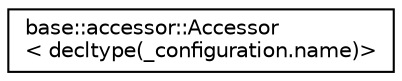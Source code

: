 digraph "クラス階層図"
{
 // LATEX_PDF_SIZE
  edge [fontname="Helvetica",fontsize="10",labelfontname="Helvetica",labelfontsize="10"];
  node [fontname="Helvetica",fontsize="10",shape=record];
  rankdir="LR";
  Node0 [label="base::accessor::Accessor\l\< decltype(_configuration.name)\>",height=0.2,width=0.4,color="black", fillcolor="white", style="filled",URL="$classbase_1_1accessor_1_1_accessor.html",tooltip=" "];
}
